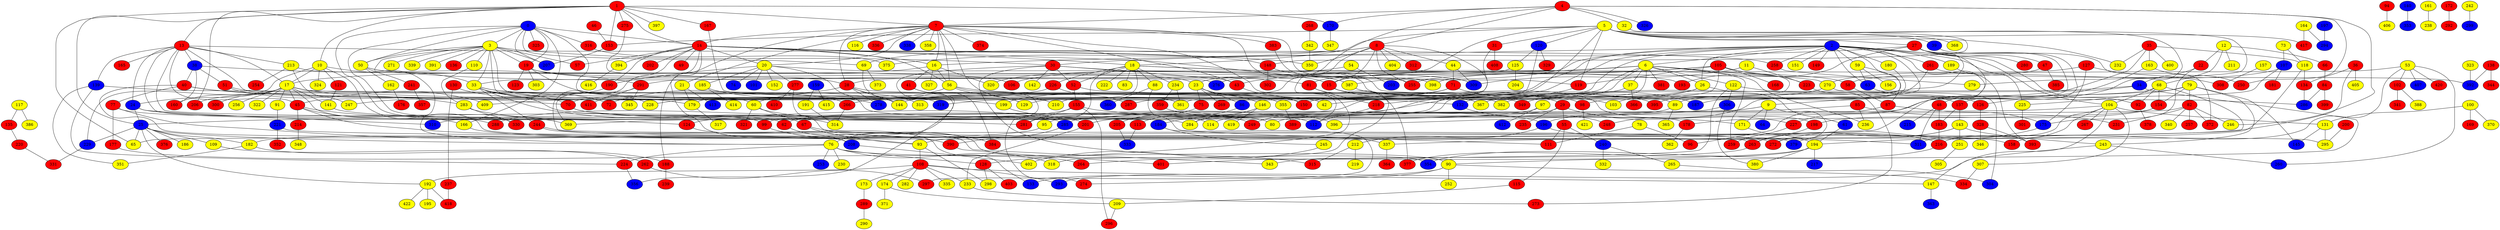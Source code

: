 graph {
0 [style = filled fillcolor = blue];
1 [style = filled fillcolor = red];
2 [style = filled fillcolor = blue];
3 [style = filled fillcolor = yellow];
4 [style = filled fillcolor = red];
5 [style = filled fillcolor = yellow];
6 [style = filled fillcolor = yellow];
7 [style = filled fillcolor = red];
8 [style = filled fillcolor = red];
9 [style = filled fillcolor = yellow];
10 [style = filled fillcolor = yellow];
11 [style = filled fillcolor = yellow];
12 [style = filled fillcolor = yellow];
13 [style = filled fillcolor = red];
14 [style = filled fillcolor = red];
15 [style = filled fillcolor = red];
16 [style = filled fillcolor = yellow];
17 [style = filled fillcolor = yellow];
18 [style = filled fillcolor = yellow];
19 [style = filled fillcolor = red];
20 [style = filled fillcolor = yellow];
21 [style = filled fillcolor = yellow];
22 [style = filled fillcolor = red];
23 [style = filled fillcolor = yellow];
24 [style = filled fillcolor = blue];
25 [style = filled fillcolor = blue];
26 [style = filled fillcolor = yellow];
27 [style = filled fillcolor = red];
28 [style = filled fillcolor = red];
29 [style = filled fillcolor = red];
30 [style = filled fillcolor = red];
31 [style = filled fillcolor = red];
32 [style = filled fillcolor = yellow];
33 [style = filled fillcolor = yellow];
34 [style = filled fillcolor = blue];
35 [style = filled fillcolor = red];
36 [style = filled fillcolor = red];
37 [style = filled fillcolor = yellow];
38 [style = filled fillcolor = blue];
39 [style = filled fillcolor = blue];
40 [style = filled fillcolor = red];
41 [style = filled fillcolor = red];
42 [style = filled fillcolor = yellow];
43 [style = filled fillcolor = red];
44 [style = filled fillcolor = yellow];
45 [style = filled fillcolor = red];
46 [style = filled fillcolor = red];
47 [style = filled fillcolor = red];
48 [style = filled fillcolor = red];
49 [style = filled fillcolor = red];
50 [style = filled fillcolor = yellow];
51 [style = filled fillcolor = red];
52 [style = filled fillcolor = red];
53 [style = filled fillcolor = yellow];
54 [style = filled fillcolor = yellow];
55 [style = filled fillcolor = red];
56 [style = filled fillcolor = yellow];
57 [style = filled fillcolor = red];
58 [style = filled fillcolor = red];
59 [style = filled fillcolor = yellow];
60 [style = filled fillcolor = yellow];
61 [style = filled fillcolor = blue];
62 [style = filled fillcolor = red];
63 [style = filled fillcolor = blue];
64 [style = filled fillcolor = blue];
65 [style = filled fillcolor = yellow];
66 [style = filled fillcolor = red];
67 [style = filled fillcolor = red];
68 [style = filled fillcolor = yellow];
69 [style = filled fillcolor = yellow];
70 [style = filled fillcolor = red];
71 [style = filled fillcolor = red];
72 [style = filled fillcolor = red];
73 [style = filled fillcolor = yellow];
74 [style = filled fillcolor = blue];
75 [style = filled fillcolor = red];
76 [style = filled fillcolor = yellow];
77 [style = filled fillcolor = red];
78 [style = filled fillcolor = yellow];
79 [style = filled fillcolor = yellow];
80 [style = filled fillcolor = yellow];
81 [style = filled fillcolor = red];
82 [style = filled fillcolor = red];
83 [style = filled fillcolor = yellow];
84 [style = filled fillcolor = red];
85 [style = filled fillcolor = red];
86 [style = filled fillcolor = blue];
87 [style = filled fillcolor = red];
88 [style = filled fillcolor = yellow];
89 [style = filled fillcolor = yellow];
90 [style = filled fillcolor = yellow];
91 [style = filled fillcolor = yellow];
92 [style = filled fillcolor = red];
93 [style = filled fillcolor = yellow];
94 [style = filled fillcolor = red];
95 [style = filled fillcolor = yellow];
96 [style = filled fillcolor = red];
97 [style = filled fillcolor = yellow];
98 [style = filled fillcolor = red];
99 [style = filled fillcolor = red];
100 [style = filled fillcolor = yellow];
101 [style = filled fillcolor = blue];
102 [style = filled fillcolor = red];
103 [style = filled fillcolor = yellow];
104 [style = filled fillcolor = yellow];
105 [style = filled fillcolor = red];
106 [style = filled fillcolor = red];
107 [style = filled fillcolor = blue];
108 [style = filled fillcolor = red];
109 [style = filled fillcolor = yellow];
110 [style = filled fillcolor = yellow];
111 [style = filled fillcolor = red];
112 [style = filled fillcolor = blue];
113 [style = filled fillcolor = red];
114 [style = filled fillcolor = yellow];
115 [style = filled fillcolor = red];
116 [style = filled fillcolor = yellow];
117 [style = filled fillcolor = yellow];
118 [style = filled fillcolor = yellow];
119 [style = filled fillcolor = red];
120 [style = filled fillcolor = blue];
121 [style = filled fillcolor = red];
122 [style = filled fillcolor = yellow];
123 [style = filled fillcolor = red];
124 [style = filled fillcolor = red];
125 [style = filled fillcolor = yellow];
126 [style = filled fillcolor = red];
127 [style = filled fillcolor = red];
128 [style = filled fillcolor = red];
129 [style = filled fillcolor = yellow];
130 [style = filled fillcolor = red];
131 [style = filled fillcolor = yellow];
132 [style = filled fillcolor = blue];
133 [style = filled fillcolor = blue];
134 [style = filled fillcolor = red];
135 [style = filled fillcolor = red];
136 [style = filled fillcolor = red];
137 [style = filled fillcolor = red];
138 [style = filled fillcolor = red];
139 [style = filled fillcolor = blue];
140 [style = filled fillcolor = blue];
141 [style = filled fillcolor = yellow];
142 [style = filled fillcolor = yellow];
143 [style = filled fillcolor = yellow];
144 [style = filled fillcolor = yellow];
145 [style = filled fillcolor = blue];
146 [style = filled fillcolor = yellow];
147 [style = filled fillcolor = yellow];
148 [style = filled fillcolor = red];
149 [style = filled fillcolor = red];
150 [style = filled fillcolor = red];
151 [style = filled fillcolor = yellow];
152 [style = filled fillcolor = yellow];
153 [style = filled fillcolor = red];
154 [style = filled fillcolor = red];
155 [style = filled fillcolor = red];
156 [style = filled fillcolor = yellow];
157 [style = filled fillcolor = yellow];
158 [style = filled fillcolor = red];
159 [style = filled fillcolor = blue];
160 [style = filled fillcolor = red];
161 [style = filled fillcolor = yellow];
162 [style = filled fillcolor = yellow];
163 [style = filled fillcolor = yellow];
164 [style = filled fillcolor = yellow];
165 [style = filled fillcolor = red];
166 [style = filled fillcolor = yellow];
167 [style = filled fillcolor = red];
168 [style = filled fillcolor = red];
169 [style = filled fillcolor = red];
170 [style = filled fillcolor = blue];
171 [style = filled fillcolor = yellow];
172 [style = filled fillcolor = red];
173 [style = filled fillcolor = yellow];
174 [style = filled fillcolor = yellow];
175 [style = filled fillcolor = blue];
176 [style = filled fillcolor = red];
177 [style = filled fillcolor = red];
178 [style = filled fillcolor = red];
179 [style = filled fillcolor = yellow];
180 [style = filled fillcolor = yellow];
181 [style = filled fillcolor = red];
182 [style = filled fillcolor = yellow];
183 [style = filled fillcolor = red];
184 [style = filled fillcolor = blue];
185 [style = filled fillcolor = yellow];
186 [style = filled fillcolor = yellow];
187 [style = filled fillcolor = blue];
188 [style = filled fillcolor = red];
189 [style = filled fillcolor = yellow];
190 [style = filled fillcolor = red];
191 [style = filled fillcolor = yellow];
192 [style = filled fillcolor = yellow];
193 [style = filled fillcolor = red];
194 [style = filled fillcolor = yellow];
195 [style = filled fillcolor = yellow];
196 [style = filled fillcolor = blue];
197 [style = filled fillcolor = blue];
198 [style = filled fillcolor = red];
199 [style = filled fillcolor = yellow];
200 [style = filled fillcolor = red];
201 [style = filled fillcolor = red];
202 [style = filled fillcolor = red];
203 [style = filled fillcolor = blue];
204 [style = filled fillcolor = yellow];
205 [style = filled fillcolor = red];
206 [style = filled fillcolor = red];
207 [style = filled fillcolor = blue];
208 [style = filled fillcolor = blue];
209 [style = filled fillcolor = yellow];
210 [style = filled fillcolor = yellow];
211 [style = filled fillcolor = yellow];
212 [style = filled fillcolor = yellow];
213 [style = filled fillcolor = yellow];
214 [style = filled fillcolor = red];
215 [style = filled fillcolor = blue];
216 [style = filled fillcolor = red];
217 [style = filled fillcolor = blue];
218 [style = filled fillcolor = red];
219 [style = filled fillcolor = yellow];
220 [style = filled fillcolor = red];
221 [style = filled fillcolor = blue];
222 [style = filled fillcolor = yellow];
223 [style = filled fillcolor = red];
224 [style = filled fillcolor = red];
225 [style = filled fillcolor = yellow];
226 [style = filled fillcolor = red];
227 [style = filled fillcolor = red];
228 [style = filled fillcolor = yellow];
229 [style = filled fillcolor = blue];
230 [style = filled fillcolor = yellow];
231 [style = filled fillcolor = red];
232 [style = filled fillcolor = yellow];
233 [style = filled fillcolor = yellow];
234 [style = filled fillcolor = yellow];
235 [style = filled fillcolor = red];
236 [style = filled fillcolor = yellow];
237 [style = filled fillcolor = red];
238 [style = filled fillcolor = yellow];
239 [style = filled fillcolor = red];
240 [style = filled fillcolor = blue];
241 [style = filled fillcolor = red];
242 [style = filled fillcolor = yellow];
243 [style = filled fillcolor = yellow];
244 [style = filled fillcolor = red];
245 [style = filled fillcolor = yellow];
246 [style = filled fillcolor = yellow];
247 [style = filled fillcolor = yellow];
248 [style = filled fillcolor = red];
249 [style = filled fillcolor = red];
250 [style = filled fillcolor = red];
251 [style = filled fillcolor = yellow];
252 [style = filled fillcolor = yellow];
253 [style = filled fillcolor = blue];
254 [style = filled fillcolor = red];
255 [style = filled fillcolor = red];
256 [style = filled fillcolor = yellow];
257 [style = filled fillcolor = red];
258 [style = filled fillcolor = red];
259 [style = filled fillcolor = red];
260 [style = filled fillcolor = blue];
261 [style = filled fillcolor = red];
262 [style = filled fillcolor = red];
263 [style = filled fillcolor = red];
264 [style = filled fillcolor = red];
265 [style = filled fillcolor = yellow];
266 [style = filled fillcolor = red];
267 [style = filled fillcolor = red];
268 [style = filled fillcolor = red];
269 [style = filled fillcolor = red];
270 [style = filled fillcolor = yellow];
271 [style = filled fillcolor = yellow];
272 [style = filled fillcolor = red];
273 [style = filled fillcolor = red];
274 [style = filled fillcolor = red];
275 [style = filled fillcolor = red];
276 [style = filled fillcolor = blue];
277 [style = filled fillcolor = red];
278 [style = filled fillcolor = blue];
279 [style = filled fillcolor = yellow];
280 [style = filled fillcolor = red];
281 [style = filled fillcolor = red];
282 [style = filled fillcolor = yellow];
283 [style = filled fillcolor = yellow];
284 [style = filled fillcolor = yellow];
285 [style = filled fillcolor = blue];
286 [style = filled fillcolor = blue];
287 [style = filled fillcolor = red];
288 [style = filled fillcolor = red];
289 [style = filled fillcolor = red];
290 [style = filled fillcolor = yellow];
291 [style = filled fillcolor = red];
292 [style = filled fillcolor = red];
293 [style = filled fillcolor = blue];
294 [style = filled fillcolor = blue];
295 [style = filled fillcolor = yellow];
296 [style = filled fillcolor = red];
297 [style = filled fillcolor = red];
298 [style = filled fillcolor = yellow];
299 [style = filled fillcolor = blue];
300 [style = filled fillcolor = red];
301 [style = filled fillcolor = red];
302 [style = filled fillcolor = red];
303 [style = filled fillcolor = yellow];
304 [style = filled fillcolor = blue];
305 [style = filled fillcolor = yellow];
306 [style = filled fillcolor = blue];
307 [style = filled fillcolor = yellow];
308 [style = filled fillcolor = red];
309 [style = filled fillcolor = blue];
310 [style = filled fillcolor = blue];
311 [style = filled fillcolor = blue];
312 [style = filled fillcolor = red];
313 [style = filled fillcolor = yellow];
314 [style = filled fillcolor = yellow];
315 [style = filled fillcolor = red];
316 [style = filled fillcolor = red];
317 [style = filled fillcolor = yellow];
318 [style = filled fillcolor = yellow];
319 [style = filled fillcolor = blue];
320 [style = filled fillcolor = yellow];
321 [style = filled fillcolor = red];
322 [style = filled fillcolor = yellow];
323 [style = filled fillcolor = yellow];
324 [style = filled fillcolor = yellow];
325 [style = filled fillcolor = red];
326 [style = filled fillcolor = blue];
327 [style = filled fillcolor = yellow];
328 [style = filled fillcolor = red];
329 [style = filled fillcolor = red];
330 [style = filled fillcolor = red];
331 [style = filled fillcolor = red];
332 [style = filled fillcolor = yellow];
333 [style = filled fillcolor = blue];
334 [style = filled fillcolor = red];
335 [style = filled fillcolor = yellow];
336 [style = filled fillcolor = red];
337 [style = filled fillcolor = yellow];
338 [style = filled fillcolor = blue];
339 [style = filled fillcolor = yellow];
340 [style = filled fillcolor = yellow];
341 [style = filled fillcolor = red];
342 [style = filled fillcolor = yellow];
343 [style = filled fillcolor = yellow];
344 [style = filled fillcolor = red];
345 [style = filled fillcolor = yellow];
346 [style = filled fillcolor = yellow];
347 [style = filled fillcolor = yellow];
348 [style = filled fillcolor = yellow];
349 [style = filled fillcolor = red];
350 [style = filled fillcolor = yellow];
351 [style = filled fillcolor = yellow];
352 [style = filled fillcolor = red];
353 [style = filled fillcolor = blue];
354 [style = filled fillcolor = blue];
355 [style = filled fillcolor = yellow];
356 [style = filled fillcolor = blue];
357 [style = filled fillcolor = red];
358 [style = filled fillcolor = yellow];
359 [style = filled fillcolor = red];
360 [style = filled fillcolor = blue];
361 [style = filled fillcolor = yellow];
362 [style = filled fillcolor = yellow];
363 [style = filled fillcolor = blue];
364 [style = filled fillcolor = red];
365 [style = filled fillcolor = yellow];
366 [style = filled fillcolor = red];
367 [style = filled fillcolor = yellow];
368 [style = filled fillcolor = yellow];
369 [style = filled fillcolor = yellow];
370 [style = filled fillcolor = yellow];
371 [style = filled fillcolor = yellow];
372 [style = filled fillcolor = red];
373 [style = filled fillcolor = yellow];
374 [style = filled fillcolor = red];
375 [style = filled fillcolor = yellow];
376 [style = filled fillcolor = red];
377 [style = filled fillcolor = red];
378 [style = filled fillcolor = red];
379 [style = filled fillcolor = blue];
380 [style = filled fillcolor = yellow];
381 [style = filled fillcolor = red];
382 [style = filled fillcolor = yellow];
383 [style = filled fillcolor = red];
384 [style = filled fillcolor = red];
385 [style = filled fillcolor = red];
386 [style = filled fillcolor = yellow];
387 [style = filled fillcolor = yellow];
388 [style = filled fillcolor = yellow];
389 [style = filled fillcolor = red];
390 [style = filled fillcolor = red];
391 [style = filled fillcolor = yellow];
392 [style = filled fillcolor = blue];
393 [style = filled fillcolor = red];
394 [style = filled fillcolor = yellow];
395 [style = filled fillcolor = red];
396 [style = filled fillcolor = yellow];
397 [style = filled fillcolor = yellow];
398 [style = filled fillcolor = yellow];
399 [style = filled fillcolor = red];
400 [style = filled fillcolor = yellow];
401 [style = filled fillcolor = red];
402 [style = filled fillcolor = yellow];
403 [style = filled fillcolor = red];
404 [style = filled fillcolor = yellow];
405 [style = filled fillcolor = yellow];
406 [style = filled fillcolor = yellow];
407 [style = filled fillcolor = blue];
408 [style = filled fillcolor = red];
409 [style = filled fillcolor = yellow];
410 [style = filled fillcolor = red];
411 [style = filled fillcolor = red];
412 [style = filled fillcolor = blue];
413 [style = filled fillcolor = blue];
414 [style = filled fillcolor = yellow];
415 [style = filled fillcolor = yellow];
416 [style = filled fillcolor = yellow];
417 [style = filled fillcolor = red];
418 [style = filled fillcolor = red];
419 [style = filled fillcolor = yellow];
420 [style = filled fillcolor = red];
421 [style = filled fillcolor = yellow];
422 [style = filled fillcolor = yellow];
0 -- 50;
0 -- 19;
0 -- 14;
0 -- 3;
0 -- 62;
0 -- 69;
0 -- 144;
0 -- 166;
0 -- 207;
0 -- 316;
0 -- 325;
0 -- 330;
1 -- 7;
1 -- 10;
1 -- 13;
1 -- 14;
1 -- 25;
1 -- 65;
1 -- 153;
1 -- 167;
1 -- 170;
1 -- 206;
1 -- 275;
1 -- 397;
2 -- 6;
2 -- 9;
2 -- 16;
2 -- 26;
2 -- 45;
2 -- 48;
2 -- 59;
2 -- 63;
2 -- 92;
2 -- 98;
2 -- 104;
2 -- 106;
2 -- 144;
2 -- 149;
2 -- 150;
2 -- 151;
2 -- 180;
2 -- 189;
2 -- 225;
2 -- 258;
2 -- 261;
3 -- 19;
3 -- 30;
3 -- 33;
3 -- 50;
3 -- 57;
3 -- 60;
3 -- 76;
3 -- 110;
3 -- 129;
3 -- 136;
3 -- 207;
3 -- 271;
3 -- 339;
3 -- 391;
4 -- 7;
4 -- 8;
4 -- 32;
4 -- 170;
4 -- 246;
4 -- 250;
4 -- 326;
4 -- 409;
5 -- 18;
5 -- 27;
5 -- 28;
5 -- 31;
5 -- 39;
5 -- 119;
5 -- 120;
5 -- 126;
5 -- 148;
5 -- 153;
5 -- 232;
5 -- 287;
5 -- 368;
5 -- 417;
6 -- 15;
6 -- 23;
6 -- 25;
6 -- 26;
6 -- 37;
6 -- 42;
6 -- 43;
6 -- 99;
6 -- 122;
6 -- 236;
6 -- 259;
6 -- 270;
6 -- 276;
6 -- 381;
7 -- 14;
7 -- 16;
7 -- 20;
7 -- 21;
7 -- 28;
7 -- 43;
7 -- 56;
7 -- 89;
7 -- 112;
7 -- 116;
7 -- 119;
7 -- 188;
7 -- 336;
7 -- 338;
7 -- 358;
7 -- 361;
7 -- 374;
7 -- 383;
8 -- 15;
8 -- 44;
8 -- 69;
8 -- 112;
8 -- 128;
8 -- 255;
8 -- 312;
8 -- 350;
8 -- 375;
8 -- 404;
9 -- 64;
9 -- 80;
9 -- 114;
9 -- 171;
9 -- 272;
10 -- 17;
10 -- 33;
10 -- 121;
10 -- 229;
10 -- 295;
10 -- 324;
11 -- 223;
11 -- 309;
12 -- 22;
12 -- 66;
12 -- 68;
12 -- 211;
13 -- 17;
13 -- 24;
13 -- 38;
13 -- 45;
13 -- 139;
13 -- 165;
13 -- 179;
13 -- 201;
13 -- 213;
13 -- 284;
13 -- 350;
14 -- 15;
14 -- 16;
14 -- 18;
14 -- 20;
14 -- 33;
14 -- 49;
14 -- 56;
14 -- 57;
14 -- 148;
14 -- 190;
14 -- 202;
14 -- 258;
14 -- 263;
14 -- 354;
14 -- 394;
15 -- 29;
15 -- 198;
15 -- 318;
16 -- 17;
16 -- 41;
16 -- 56;
16 -- 320;
16 -- 327;
17 -- 24;
17 -- 45;
17 -- 91;
17 -- 141;
17 -- 150;
17 -- 160;
17 -- 256;
17 -- 283;
17 -- 288;
17 -- 300;
17 -- 322;
18 -- 52;
18 -- 58;
18 -- 83;
18 -- 88;
18 -- 95;
18 -- 193;
18 -- 210;
18 -- 222;
18 -- 226;
18 -- 234;
19 -- 23;
19 -- 28;
19 -- 123;
19 -- 303;
19 -- 367;
20 -- 74;
20 -- 101;
20 -- 152;
20 -- 178;
20 -- 185;
20 -- 190;
20 -- 277;
20 -- 309;
21 -- 179;
21 -- 413;
22 -- 34;
22 -- 175;
23 -- 75;
23 -- 86;
23 -- 146;
23 -- 269;
23 -- 355;
24 -- 25;
24 -- 124;
24 -- 310;
25 -- 65;
25 -- 76;
25 -- 109;
25 -- 182;
25 -- 186;
25 -- 192;
25 -- 229;
25 -- 376;
26 -- 61;
26 -- 266;
26 -- 382;
27 -- 30;
27 -- 47;
27 -- 65;
27 -- 103;
27 -- 193;
27 -- 227;
27 -- 280;
27 -- 372;
28 -- 42;
28 -- 72;
28 -- 144;
28 -- 278;
28 -- 313;
29 -- 55;
29 -- 62;
29 -- 227;
29 -- 235;
30 -- 43;
30 -- 52;
30 -- 76;
30 -- 142;
30 -- 315;
30 -- 387;
31 -- 310;
31 -- 408;
32 -- 279;
33 -- 70;
33 -- 72;
33 -- 114;
33 -- 199;
33 -- 244;
33 -- 266;
33 -- 314;
34 -- 89;
34 -- 90;
34 -- 179;
35 -- 118;
35 -- 163;
35 -- 232;
35 -- 349;
35 -- 400;
36 -- 93;
36 -- 134;
36 -- 405;
37 -- 366;
37 -- 369;
38 -- 40;
38 -- 51;
38 -- 160;
38 -- 291;
39 -- 137;
40 -- 70;
40 -- 77;
40 -- 132;
40 -- 208;
41 -- 129;
41 -- 384;
43 -- 150;
44 -- 71;
44 -- 309;
45 -- 166;
45 -- 214;
45 -- 369;
45 -- 390;
46 -- 153;
47 -- 81;
47 -- 385;
48 -- 183;
48 -- 215;
48 -- 311;
50 -- 81;
50 -- 106;
50 -- 162;
50 -- 241;
51 -- 349;
51 -- 409;
52 -- 98;
52 -- 155;
53 -- 58;
53 -- 102;
53 -- 158;
53 -- 260;
53 -- 407;
53 -- 420;
54 -- 203;
54 -- 320;
55 -- 111;
55 -- 115;
55 -- 240;
56 -- 60;
56 -- 103;
56 -- 210;
56 -- 274;
58 -- 87;
59 -- 63;
59 -- 87;
59 -- 156;
60 -- 67;
60 -- 112;
60 -- 321;
61 -- 194;
62 -- 208;
63 -- 137;
66 -- 84;
67 -- 93;
67 -- 158;
68 -- 70;
68 -- 92;
68 -- 104;
68 -- 154;
68 -- 337;
69 -- 356;
69 -- 373;
70 -- 80;
70 -- 196;
71 -- 187;
71 -- 199;
71 -- 228;
73 -- 107;
73 -- 118;
75 -- 205;
76 -- 90;
76 -- 128;
76 -- 224;
76 -- 230;
76 -- 253;
76 -- 318;
77 -- 93;
77 -- 99;
77 -- 177;
78 -- 96;
78 -- 111;
79 -- 82;
79 -- 145;
79 -- 154;
79 -- 225;
79 -- 243;
79 -- 319;
81 -- 218;
81 -- 377;
82 -- 231;
82 -- 246;
82 -- 257;
82 -- 284;
82 -- 340;
82 -- 372;
84 -- 286;
84 -- 399;
85 -- 196;
85 -- 231;
85 -- 236;
86 -- 113;
87 -- 96;
87 -- 175;
88 -- 111;
88 -- 360;
89 -- 285;
89 -- 365;
90 -- 133;
90 -- 252;
90 -- 274;
90 -- 334;
91 -- 221;
92 -- 378;
93 -- 108;
93 -- 298;
94 -- 406;
95 -- 182;
97 -- 124;
97 -- 412;
98 -- 421;
99 -- 384;
100 -- 131;
100 -- 169;
100 -- 370;
102 -- 341;
102 -- 388;
104 -- 131;
104 -- 147;
104 -- 201;
104 -- 216;
104 -- 267;
104 -- 307;
104 -- 311;
105 -- 119;
105 -- 132;
105 -- 168;
105 -- 223;
105 -- 361;
105 -- 387;
105 -- 398;
107 -- 181;
107 -- 187;
107 -- 270;
108 -- 147;
108 -- 173;
108 -- 174;
108 -- 192;
108 -- 233;
108 -- 282;
108 -- 293;
108 -- 335;
109 -- 262;
110 -- 283;
113 -- 333;
115 -- 209;
117 -- 135;
117 -- 386;
118 -- 134;
118 -- 194;
119 -- 218;
120 -- 125;
120 -- 129;
120 -- 329;
121 -- 141;
122 -- 126;
122 -- 306;
122 -- 401;
124 -- 133;
125 -- 204;
125 -- 291;
126 -- 328;
127 -- 175;
127 -- 255;
127 -- 308;
128 -- 298;
128 -- 403;
130 -- 228;
130 -- 237;
131 -- 145;
131 -- 295;
132 -- 248;
134 -- 286;
135 -- 220;
137 -- 143;
137 -- 183;
138 -- 344;
138 -- 392;
139 -- 224;
139 -- 319;
139 -- 351;
140 -- 353;
141 -- 281;
143 -- 243;
143 -- 251;
143 -- 263;
143 -- 379;
146 -- 184;
146 -- 284;
146 -- 419;
147 -- 363;
148 -- 286;
148 -- 302;
153 -- 207;
154 -- 178;
154 -- 198;
155 -- 171;
155 -- 281;
155 -- 288;
155 -- 296;
157 -- 308;
159 -- 191;
159 -- 415;
161 -- 238;
162 -- 176;
163 -- 250;
163 -- 281;
164 -- 294;
164 -- 417;
166 -- 337;
167 -- 382;
170 -- 347;
171 -- 194;
172 -- 292;
173 -- 289;
174 -- 209;
174 -- 371;
175 -- 272;
177 -- 264;
178 -- 362;
179 -- 317;
180 -- 248;
182 -- 188;
182 -- 351;
183 -- 216;
184 -- 245;
184 -- 297;
185 -- 278;
185 -- 414;
188 -- 239;
189 -- 393;
190 -- 206;
191 -- 314;
192 -- 195;
192 -- 418;
192 -- 422;
194 -- 217;
194 -- 264;
194 -- 377;
194 -- 380;
196 -- 212;
196 -- 216;
197 -- 294;
198 -- 263;
199 -- 249;
200 -- 295;
201 -- 233;
205 -- 333;
208 -- 402;
209 -- 296;
212 -- 219;
212 -- 315;
213 -- 247;
213 -- 254;
213 -- 255;
214 -- 348;
216 -- 354;
218 -- 249;
220 -- 331;
221 -- 311;
221 -- 352;
223 -- 273;
224 -- 356;
225 -- 301;
226 -- 247;
226 -- 287;
227 -- 259;
229 -- 331;
233 -- 273;
234 -- 359;
234 -- 361;
237 -- 418;
240 -- 265;
240 -- 332;
241 -- 357;
242 -- 299;
243 -- 260;
243 -- 293;
244 -- 272;
244 -- 343;
245 -- 402;
251 -- 305;
258 -- 279;
261 -- 392;
261 -- 395;
262 -- 297;
263 -- 343;
265 -- 304;
266 -- 314;
268 -- 342;
270 -- 304;
270 -- 367;
275 -- 276;
277 -- 379;
277 -- 410;
283 -- 285;
283 -- 330;
285 -- 390;
289 -- 290;
291 -- 345;
291 -- 369;
291 -- 411;
306 -- 380;
306 -- 396;
307 -- 334;
316 -- 375;
323 -- 392;
328 -- 346;
328 -- 393;
337 -- 364;
342 -- 350;
355 -- 389;
359 -- 396;
383 -- 398;
387 -- 395;
390 -- 401;
394 -- 416;
}
